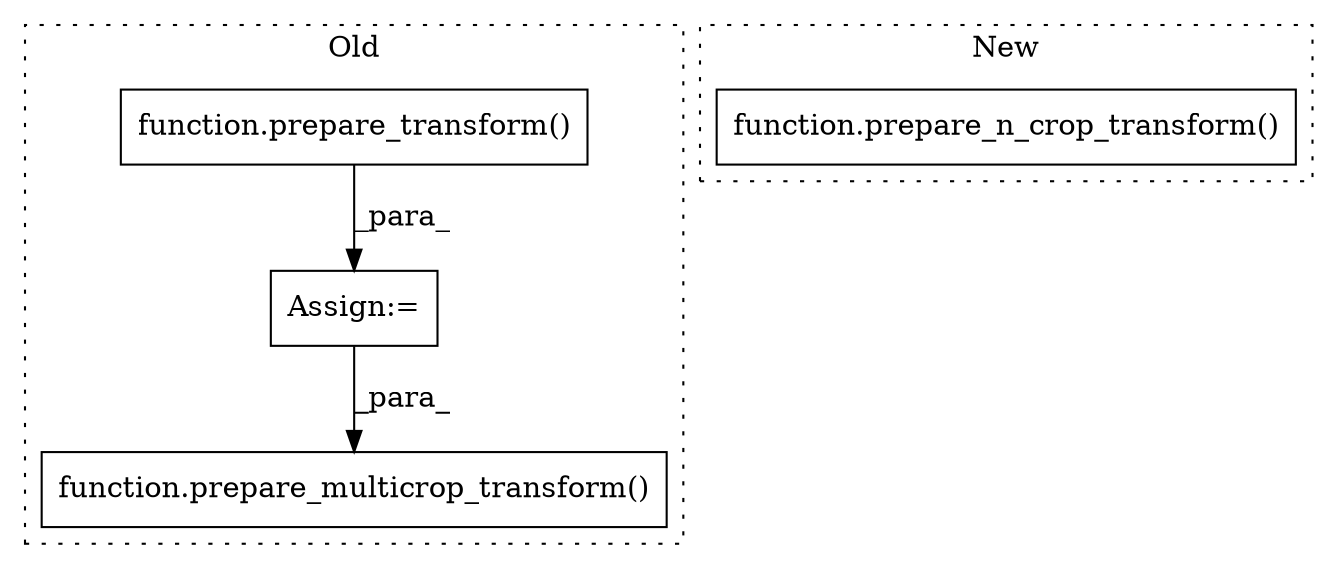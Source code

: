 digraph G {
subgraph cluster0 {
1 [label="function.prepare_transform()" a="75" s="1715,1742" l="18,28" shape="box"];
3 [label="Assign:=" a="68" s="1712" l="3" shape="box"];
4 [label="function.prepare_multicrop_transform()" a="75" s="2220,2256" l="28,22" shape="box"];
label = "Old";
style="dotted";
}
subgraph cluster1 {
2 [label="function.prepare_n_crop_transform()" a="75" s="2480,2506" l="25,27" shape="box"];
label = "New";
style="dotted";
}
1 -> 3 [label="_para_"];
3 -> 4 [label="_para_"];
}